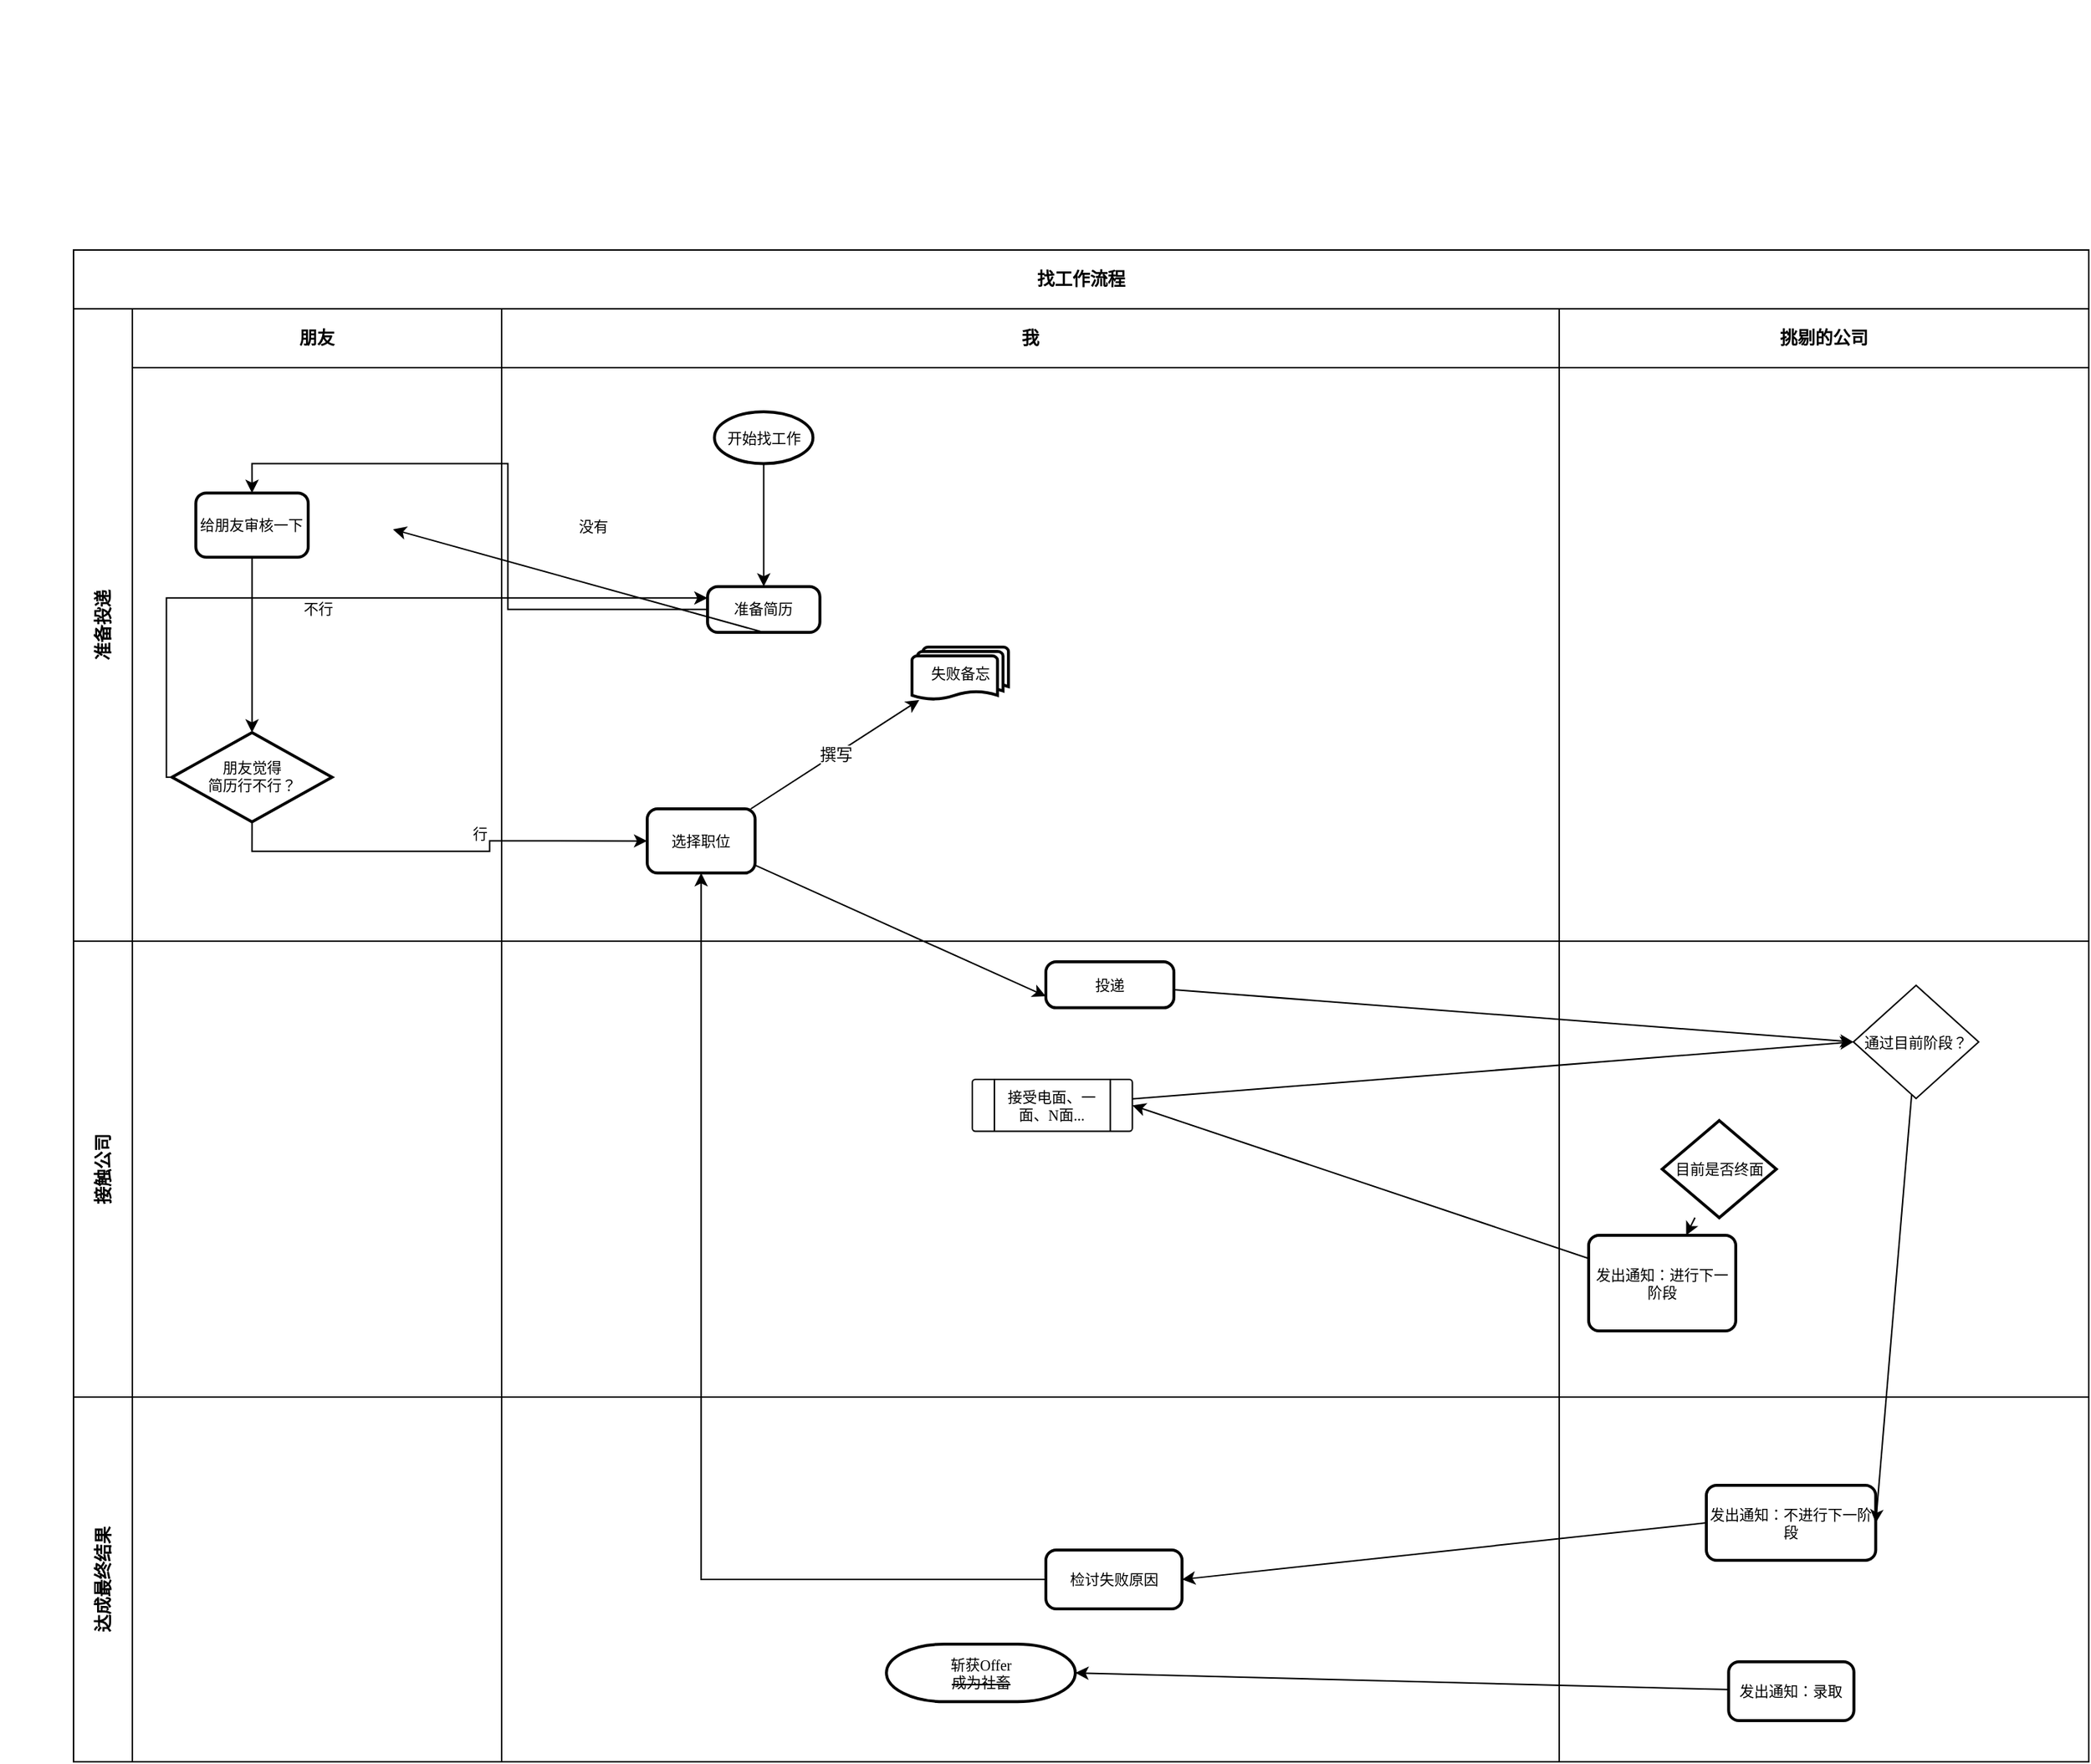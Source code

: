 <mxfile version="13.6.2" type="github">
  <diagram id="kgpKYQtTHZ0yAKxKKP6v" name="Page-1">
    <mxGraphModel dx="1422" dy="914" grid="1" gridSize="10" guides="1" tooltips="1" connect="1" arrows="1" fold="1" page="1" pageScale="1" pageWidth="850" pageHeight="1100" math="0" shadow="0">
      <root>
        <mxCell id="0" />
        <mxCell id="1" parent="0" />
        <mxCell id="upIJG79H62ulOGl8ITZA-2" value="" style="group" vertex="1" connectable="0" parent="1">
          <mxGeometry x="60" y="200" width="1200" height="900" as="geometry" />
        </mxCell>
        <mxCell id="3nuBFxr9cyL0pnOWT2aG-1" value="找工作流程" style="shape=table;childLayout=tableLayout;rowLines=0;columnLines=0;startSize=40;html=1;whiteSpace=wrap;collapsible=0;recursiveResize=0;expand=0;fontStyle=1" parent="upIJG79H62ulOGl8ITZA-2" vertex="1">
          <mxGeometry x="50" y="170" width="1370" height="1028" as="geometry" />
        </mxCell>
        <mxCell id="3nuBFxr9cyL0pnOWT2aG-3" value="准备投递" style="swimlane;horizontal=0;points=[[0,0.5],[1,0.5]];portConstraint=eastwest;startSize=40;html=1;whiteSpace=wrap;collapsible=0;recursiveResize=0;expand=0;" parent="3nuBFxr9cyL0pnOWT2aG-1" vertex="1">
          <mxGeometry y="40" width="1370" height="430" as="geometry" />
        </mxCell>
        <mxCell id="3nuBFxr9cyL0pnOWT2aG-4" value="朋友" style="swimlane;connectable=0;startSize=40;html=1;whiteSpace=wrap;collapsible=0;recursiveResize=0;expand=0;" parent="3nuBFxr9cyL0pnOWT2aG-3" vertex="1">
          <mxGeometry x="40" width="251" height="430" as="geometry" />
        </mxCell>
        <mxCell id="upIJG79H62ulOGl8ITZA-23" value="给朋友审核一下" style="rounded=1;whiteSpace=wrap;html=1;absoluteArcSize=1;arcSize=14;strokeWidth=2;fontSize=10;fontFamily=Georgia;" vertex="1" parent="3nuBFxr9cyL0pnOWT2aG-4">
          <mxGeometry x="43.146" y="125.216" width="76.379" height="43.654" as="geometry" />
        </mxCell>
        <mxCell id="upIJG79H62ulOGl8ITZA-24" style="edgeStyle=orthogonalEdgeStyle;rounded=0;orthogonalLoop=1;jettySize=auto;html=1;entryX=0.5;entryY=0;entryDx=0;entryDy=0;entryPerimeter=0;fontSize=10;fontFamily=Georgia;" edge="1" parent="3nuBFxr9cyL0pnOWT2aG-4" source="upIJG79H62ulOGl8ITZA-23" target="upIJG79H62ulOGl8ITZA-22">
          <mxGeometry relative="1" as="geometry" />
        </mxCell>
        <mxCell id="upIJG79H62ulOGl8ITZA-22" value="朋友觉得&lt;br style=&quot;font-size: 10px;&quot;&gt;简历行不行？" style="strokeWidth=2;html=1;shape=mxgraph.flowchart.decision;whiteSpace=wrap;fontSize=10;fontFamily=Georgia;" vertex="1" parent="3nuBFxr9cyL0pnOWT2aG-4">
          <mxGeometry x="26.937" y="288.168" width="108.796" height="60.652" as="geometry" />
        </mxCell>
        <mxCell id="3nuBFxr9cyL0pnOWT2aG-8" value="我" style="swimlane;connectable=0;startSize=40;html=1;whiteSpace=wrap;collapsible=0;recursiveResize=0;expand=0;" parent="3nuBFxr9cyL0pnOWT2aG-3" vertex="1">
          <mxGeometry x="291" width="719" height="430" as="geometry" />
        </mxCell>
        <mxCell id="upIJG79H62ulOGl8ITZA-32" value="开始找工作" style="strokeWidth=2;html=1;shape=mxgraph.flowchart.start_1;whiteSpace=wrap;fontSize=10;fontFamily=Georgia;" vertex="1" parent="3nuBFxr9cyL0pnOWT2aG-8">
          <mxGeometry x="144.7" y="69.998" width="66.971" height="35.217" as="geometry" />
        </mxCell>
        <mxCell id="upIJG79H62ulOGl8ITZA-33" value="准备简历" style="rounded=1;whiteSpace=wrap;html=1;absoluteArcSize=1;arcSize=14;strokeWidth=2;fontSize=10;fontFamily=Georgia;" vertex="1" parent="3nuBFxr9cyL0pnOWT2aG-8">
          <mxGeometry x="139.996" y="188.822" width="76.379" height="31.182" as="geometry" />
        </mxCell>
        <mxCell id="upIJG79H62ulOGl8ITZA-30" style="edgeStyle=orthogonalEdgeStyle;rounded=0;orthogonalLoop=1;jettySize=auto;html=1;entryX=0.5;entryY=0;entryDx=0;entryDy=0;fontSize=10;fontFamily=Georgia;" edge="1" parent="3nuBFxr9cyL0pnOWT2aG-8" source="upIJG79H62ulOGl8ITZA-32" target="upIJG79H62ulOGl8ITZA-33">
          <mxGeometry relative="1" as="geometry" />
        </mxCell>
        <mxCell id="upIJG79H62ulOGl8ITZA-40" value="失败备忘" style="strokeWidth=2;html=1;shape=mxgraph.flowchart.multi-document;whiteSpace=wrap;fontSize=10;" vertex="1" parent="3nuBFxr9cyL0pnOWT2aG-8">
          <mxGeometry x="279.0" y="230" width="65.58" height="36" as="geometry" />
        </mxCell>
        <mxCell id="upIJG79H62ulOGl8ITZA-67" value="撰写" style="edgeStyle=none;rounded=0;orthogonalLoop=1;jettySize=auto;html=1;" edge="1" parent="3nuBFxr9cyL0pnOWT2aG-8" source="upIJG79H62ulOGl8ITZA-34" target="upIJG79H62ulOGl8ITZA-40">
          <mxGeometry relative="1" as="geometry" />
        </mxCell>
        <mxCell id="upIJG79H62ulOGl8ITZA-34" value="&lt;font style=&quot;font-size: 10px&quot;&gt;选择职位&lt;/font&gt;" style="rounded=1;whiteSpace=wrap;html=1;absoluteArcSize=1;arcSize=14;strokeWidth=2;fontSize=10;fontFamily=Georgia;" vertex="1" parent="3nuBFxr9cyL0pnOWT2aG-8">
          <mxGeometry x="98.997" y="339.997" width="73.324" height="43.654" as="geometry" />
        </mxCell>
        <mxCell id="3nuBFxr9cyL0pnOWT2aG-11" value="挑剔的公司" style="swimlane;connectable=0;startSize=40;html=1;whiteSpace=wrap;collapsible=0;recursiveResize=0;expand=0;" parent="3nuBFxr9cyL0pnOWT2aG-3" vertex="1">
          <mxGeometry x="1010" width="360" height="430" as="geometry" />
        </mxCell>
        <mxCell id="upIJG79H62ulOGl8ITZA-52" value="行" style="edgeStyle=orthogonalEdgeStyle;rounded=0;orthogonalLoop=1;jettySize=auto;html=1;exitX=0.5;exitY=1;exitDx=0;exitDy=0;exitPerimeter=0;fontSize=10;labelBackgroundColor=none;entryX=0;entryY=0.5;entryDx=0;entryDy=0;fontFamily=Georgia;" edge="1" parent="3nuBFxr9cyL0pnOWT2aG-3" source="upIJG79H62ulOGl8ITZA-22" target="upIJG79H62ulOGl8ITZA-34">
          <mxGeometry x="0.181" y="12" relative="1" as="geometry">
            <mxPoint x="2294.317" y="174.209" as="targetPoint" />
            <mxPoint as="offset" />
          </mxGeometry>
        </mxCell>
        <mxCell id="upIJG79H62ulOGl8ITZA-53" style="edgeStyle=orthogonalEdgeStyle;rounded=0;orthogonalLoop=1;jettySize=auto;html=1;entryX=0.5;entryY=0;entryDx=0;entryDy=0;fontSize=10;fontFamily=Georgia;" edge="1" parent="3nuBFxr9cyL0pnOWT2aG-3" source="upIJG79H62ulOGl8ITZA-33" target="upIJG79H62ulOGl8ITZA-23">
          <mxGeometry relative="1" as="geometry">
            <mxPoint x="2294.317" y="43.246" as="targetPoint" />
          </mxGeometry>
        </mxCell>
        <mxCell id="upIJG79H62ulOGl8ITZA-54" style="edgeStyle=elbowEdgeStyle;rounded=0;orthogonalLoop=1;jettySize=auto;html=1;fontSize=10;fontFamily=Georgia;entryX=0;entryY=0.25;entryDx=0;entryDy=0;exitX=0;exitY=0.5;exitDx=0;exitDy=0;exitPerimeter=0;" edge="1" parent="3nuBFxr9cyL0pnOWT2aG-3" source="upIJG79H62ulOGl8ITZA-22" target="upIJG79H62ulOGl8ITZA-33">
          <mxGeometry relative="1" as="geometry">
            <Array as="points">
              <mxPoint x="63.15" y="300" />
            </Array>
            <mxPoint x="2127.15" y="199" as="sourcePoint" />
            <mxPoint x="2393.15" y="-10" as="targetPoint" />
          </mxGeometry>
        </mxCell>
        <mxCell id="upIJG79H62ulOGl8ITZA-55" value="不行" style="edgeLabel;html=1;align=center;verticalAlign=middle;resizable=0;points=[];fontSize=10;labelBackgroundColor=none;fontFamily=Georgia;" vertex="1" connectable="0" parent="upIJG79H62ulOGl8ITZA-54">
          <mxGeometry x="0.066" y="-1" relative="1" as="geometry">
            <mxPoint x="-34.75" y="6.55" as="offset" />
          </mxGeometry>
        </mxCell>
        <mxCell id="3nuBFxr9cyL0pnOWT2aG-15" value="接触公司" style="swimlane;horizontal=0;points=[[0,0.5],[1,0.5]];portConstraint=eastwest;startSize=40;html=1;whiteSpace=wrap;collapsible=0;recursiveResize=0;expand=0;" parent="3nuBFxr9cyL0pnOWT2aG-1" vertex="1">
          <mxGeometry y="470" width="1370" height="310" as="geometry" />
        </mxCell>
        <mxCell id="3nuBFxr9cyL0pnOWT2aG-16" value="" style="swimlane;connectable=0;startSize=0;html=1;whiteSpace=wrap;collapsible=0;recursiveResize=0;expand=0;" parent="3nuBFxr9cyL0pnOWT2aG-15" vertex="1">
          <mxGeometry x="40" width="251" height="310" as="geometry" />
        </mxCell>
        <mxCell id="3nuBFxr9cyL0pnOWT2aG-18" value="" style="swimlane;connectable=0;startSize=0;html=1;whiteSpace=wrap;collapsible=0;recursiveResize=0;expand=0;" parent="3nuBFxr9cyL0pnOWT2aG-15" vertex="1">
          <mxGeometry x="291" width="719" height="310" as="geometry" />
        </mxCell>
        <mxCell id="upIJG79H62ulOGl8ITZA-31" style="edgeStyle=none;rounded=0;orthogonalLoop=1;jettySize=auto;html=1;exitX=0.75;exitY=0;exitDx=0;exitDy=0;fontSize=10;" edge="1" parent="3nuBFxr9cyL0pnOWT2aG-18" source="upIJG79H62ulOGl8ITZA-39" target="upIJG79H62ulOGl8ITZA-39">
          <mxGeometry relative="1" as="geometry" />
        </mxCell>
        <mxCell id="upIJG79H62ulOGl8ITZA-39" value="投递" style="rounded=1;whiteSpace=wrap;html=1;absoluteArcSize=1;arcSize=14;strokeWidth=2;fontSize=10;fontFamily=Georgia;" vertex="1" parent="3nuBFxr9cyL0pnOWT2aG-18">
          <mxGeometry x="369.996" y="13.996" width="87.044" height="31.304" as="geometry" />
        </mxCell>
        <mxCell id="upIJG79H62ulOGl8ITZA-37" value="接受电面、一面、N面..." style="verticalLabelPosition=middle;verticalAlign=middle;html=1;shape=process;whiteSpace=wrap;rounded=1;size=0.14;arcSize=6;labelBackgroundColor=none;sketch=0;fontFamily=Georgia;fontSize=10;labelPosition=center;align=center;labelBorderColor=none;" vertex="1" parent="3nuBFxr9cyL0pnOWT2aG-18">
          <mxGeometry x="319.995" y="93.998" width="108.805" height="35.217" as="geometry" />
        </mxCell>
        <mxCell id="3nuBFxr9cyL0pnOWT2aG-23" value="" style="swimlane;connectable=0;startSize=0;html=1;whiteSpace=wrap;collapsible=0;recursiveResize=0;expand=0;" parent="3nuBFxr9cyL0pnOWT2aG-15" vertex="1">
          <mxGeometry x="1010" width="360" height="310" as="geometry" />
        </mxCell>
        <mxCell id="upIJG79H62ulOGl8ITZA-71" style="edgeStyle=none;rounded=0;orthogonalLoop=1;jettySize=auto;html=1;" edge="1" parent="3nuBFxr9cyL0pnOWT2aG-23" source="upIJG79H62ulOGl8ITZA-50" target="upIJG79H62ulOGl8ITZA-49">
          <mxGeometry relative="1" as="geometry" />
        </mxCell>
        <mxCell id="upIJG79H62ulOGl8ITZA-46" value="通过目前阶段？" style="rhombus;whiteSpace=wrap;html=1;fontSize=10;" vertex="1" parent="3nuBFxr9cyL0pnOWT2aG-23">
          <mxGeometry x="200.0" y="30.0" width="85.16" height="77" as="geometry" />
        </mxCell>
        <mxCell id="upIJG79H62ulOGl8ITZA-50" value="目前是否终面" style="strokeWidth=2;html=1;shape=mxgraph.flowchart.decision;whiteSpace=wrap;fontSize=10;" vertex="1" parent="3nuBFxr9cyL0pnOWT2aG-23">
          <mxGeometry x="70.0" y="122" width="77.58" height="66" as="geometry" />
        </mxCell>
        <mxCell id="upIJG79H62ulOGl8ITZA-49" value="发出通知：进行下一阶段" style="rounded=1;whiteSpace=wrap;html=1;absoluteArcSize=1;arcSize=14;strokeWidth=2;fontSize=10;" vertex="1" parent="3nuBFxr9cyL0pnOWT2aG-23">
          <mxGeometry x="20.0" y="200" width="100" height="65" as="geometry" />
        </mxCell>
        <mxCell id="upIJG79H62ulOGl8ITZA-60" style="edgeStyle=none;rounded=0;orthogonalLoop=1;jettySize=auto;html=1;fontSize=10;entryX=0;entryY=0.5;entryDx=0;entryDy=0;" edge="1" parent="3nuBFxr9cyL0pnOWT2aG-15" source="upIJG79H62ulOGl8ITZA-37" target="upIJG79H62ulOGl8ITZA-46">
          <mxGeometry relative="1" as="geometry">
            <mxPoint x="2749.15" y="-248" as="targetPoint" />
          </mxGeometry>
        </mxCell>
        <mxCell id="upIJG79H62ulOGl8ITZA-59" style="edgeStyle=none;rounded=0;orthogonalLoop=1;jettySize=auto;html=1;entryX=0;entryY=0.5;entryDx=0;entryDy=0;fontSize=10;" edge="1" parent="3nuBFxr9cyL0pnOWT2aG-15" source="upIJG79H62ulOGl8ITZA-39" target="upIJG79H62ulOGl8ITZA-46">
          <mxGeometry relative="1" as="geometry" />
        </mxCell>
        <mxCell id="upIJG79H62ulOGl8ITZA-57" style="edgeStyle=none;rounded=0;orthogonalLoop=1;jettySize=auto;html=1;entryX=1;entryY=0.5;entryDx=0;entryDy=0;fontSize=10;" edge="1" parent="3nuBFxr9cyL0pnOWT2aG-15" source="upIJG79H62ulOGl8ITZA-49" target="upIJG79H62ulOGl8ITZA-37">
          <mxGeometry relative="1" as="geometry" />
        </mxCell>
        <mxCell id="upIJG79H62ulOGl8ITZA-12" value="达成最终结果" style="swimlane;horizontal=0;points=[[0,0.5],[1,0.5]];portConstraint=eastwest;startSize=40;html=1;whiteSpace=wrap;collapsible=0;recursiveResize=0;expand=0;" vertex="1" parent="3nuBFxr9cyL0pnOWT2aG-1">
          <mxGeometry y="780" width="1370" height="248" as="geometry" />
        </mxCell>
        <mxCell id="upIJG79H62ulOGl8ITZA-13" value="" style="swimlane;connectable=0;startSize=0;html=1;whiteSpace=wrap;collapsible=0;recursiveResize=0;expand=0;" vertex="1" parent="upIJG79H62ulOGl8ITZA-12">
          <mxGeometry x="40" width="251" height="248" as="geometry" />
        </mxCell>
        <mxCell id="upIJG79H62ulOGl8ITZA-15" value="" style="swimlane;connectable=0;startSize=0;html=1;whiteSpace=wrap;collapsible=0;recursiveResize=0;expand=0;" vertex="1" parent="upIJG79H62ulOGl8ITZA-12">
          <mxGeometry x="291" width="719" height="248" as="geometry" />
        </mxCell>
        <mxCell id="upIJG79H62ulOGl8ITZA-28" value="&lt;span style=&quot;font-family: &amp;#34;georgia&amp;#34;&quot;&gt;检讨失败原因&lt;/span&gt;" style="rounded=1;whiteSpace=wrap;html=1;absoluteArcSize=1;arcSize=14;strokeWidth=2;fontSize=10;" vertex="1" parent="upIJG79H62ulOGl8ITZA-15">
          <mxGeometry x="370" y="104" width="92.58" height="40" as="geometry" />
        </mxCell>
        <mxCell id="upIJG79H62ulOGl8ITZA-35" value="斩获Offer&lt;br style=&quot;font-size: 10px&quot;&gt;&lt;span style=&quot;font-size: 10px&quot;&gt;&lt;strike style=&quot;font-size: 10px&quot;&gt;成为社畜&lt;/strike&gt;&lt;/span&gt;" style="strokeWidth=2;html=1;shape=mxgraph.flowchart.terminator;whiteSpace=wrap;fontSize=10;fontFamily=Georgia;" vertex="1" parent="upIJG79H62ulOGl8ITZA-15">
          <mxGeometry x="261.613" y="167.997" width="128.389" height="39.13" as="geometry" />
        </mxCell>
        <mxCell id="upIJG79H62ulOGl8ITZA-20" value="" style="swimlane;connectable=0;startSize=0;html=1;whiteSpace=wrap;collapsible=0;recursiveResize=0;expand=0;" vertex="1" parent="upIJG79H62ulOGl8ITZA-12">
          <mxGeometry x="1010" width="360" height="248" as="geometry" />
        </mxCell>
        <mxCell id="upIJG79H62ulOGl8ITZA-45" value="发出通知：不进行下一阶段" style="rounded=1;whiteSpace=wrap;html=1;absoluteArcSize=1;arcSize=14;strokeWidth=2;fontSize=10;" vertex="1" parent="upIJG79H62ulOGl8ITZA-20">
          <mxGeometry x="100.0" y="60" width="115.16" height="51" as="geometry" />
        </mxCell>
        <mxCell id="upIJG79H62ulOGl8ITZA-51" value="发出通知：录取" style="rounded=1;whiteSpace=wrap;html=1;absoluteArcSize=1;arcSize=14;strokeWidth=2;fontSize=10;" vertex="1" parent="upIJG79H62ulOGl8ITZA-20">
          <mxGeometry x="115.16" y="180.0" width="85.16" height="40" as="geometry" />
        </mxCell>
        <mxCell id="upIJG79H62ulOGl8ITZA-68" style="edgeStyle=none;rounded=0;orthogonalLoop=1;jettySize=auto;html=1;exitX=0.5;exitY=1;exitDx=0;exitDy=0;" edge="1" parent="upIJG79H62ulOGl8ITZA-20" source="upIJG79H62ulOGl8ITZA-45" target="upIJG79H62ulOGl8ITZA-45">
          <mxGeometry relative="1" as="geometry" />
        </mxCell>
        <mxCell id="upIJG79H62ulOGl8ITZA-58" style="edgeStyle=none;rounded=0;orthogonalLoop=1;jettySize=auto;html=1;entryX=1;entryY=0.5;entryDx=0;entryDy=0;entryPerimeter=0;fontSize=10;" edge="1" parent="upIJG79H62ulOGl8ITZA-12" source="upIJG79H62ulOGl8ITZA-51" target="upIJG79H62ulOGl8ITZA-35">
          <mxGeometry relative="1" as="geometry" />
        </mxCell>
        <mxCell id="upIJG79H62ulOGl8ITZA-56" style="rounded=0;orthogonalLoop=1;jettySize=auto;html=1;entryX=1;entryY=0.5;entryDx=0;entryDy=0;fontSize=10;elbow=vertical;exitX=0;exitY=0.5;exitDx=0;exitDy=0;" edge="1" parent="upIJG79H62ulOGl8ITZA-12" source="upIJG79H62ulOGl8ITZA-45" target="upIJG79H62ulOGl8ITZA-28">
          <mxGeometry relative="1" as="geometry">
            <mxPoint x="782.695" y="-546.999" as="targetPoint" />
          </mxGeometry>
        </mxCell>
        <mxCell id="upIJG79H62ulOGl8ITZA-25" style="edgeStyle=none;rounded=0;orthogonalLoop=1;jettySize=auto;html=1;fontSize=10;entryX=0;entryY=0.75;entryDx=0;entryDy=0;" edge="1" parent="3nuBFxr9cyL0pnOWT2aG-1" source="upIJG79H62ulOGl8ITZA-34" target="upIJG79H62ulOGl8ITZA-39">
          <mxGeometry relative="1" as="geometry" />
        </mxCell>
        <mxCell id="upIJG79H62ulOGl8ITZA-26" style="edgeStyle=orthogonalEdgeStyle;rounded=0;orthogonalLoop=1;jettySize=auto;html=1;fontSize=10;" edge="1" parent="3nuBFxr9cyL0pnOWT2aG-1" source="upIJG79H62ulOGl8ITZA-28" target="upIJG79H62ulOGl8ITZA-34">
          <mxGeometry relative="1" as="geometry" />
        </mxCell>
        <mxCell id="upIJG79H62ulOGl8ITZA-72" style="edgeStyle=none;rounded=0;orthogonalLoop=1;jettySize=auto;html=1;entryX=1;entryY=0.5;entryDx=0;entryDy=0;" edge="1" parent="3nuBFxr9cyL0pnOWT2aG-1" source="upIJG79H62ulOGl8ITZA-46" target="upIJG79H62ulOGl8ITZA-45">
          <mxGeometry relative="1" as="geometry" />
        </mxCell>
        <mxCell id="upIJG79H62ulOGl8ITZA-38" value="没有" style="rounded=0;sketch=0;orthogonalLoop=1;jettySize=auto;html=1;labelBackgroundColor=none;strokeColor=#000000;fillColor=#BC6C25;fontFamily=Georgia;fontSize=10;fontColor=#000000;exitX=0.5;exitY=1;exitDx=0;exitDy=0;exitPerimeter=0;" edge="1" parent="1" source="upIJG79H62ulOGl8ITZA-33">
          <mxGeometry y="-38" relative="1" as="geometry">
            <mxPoint as="offset" />
            <mxPoint x="327.15" y="560" as="targetPoint" />
          </mxGeometry>
        </mxCell>
      </root>
    </mxGraphModel>
  </diagram>
</mxfile>
